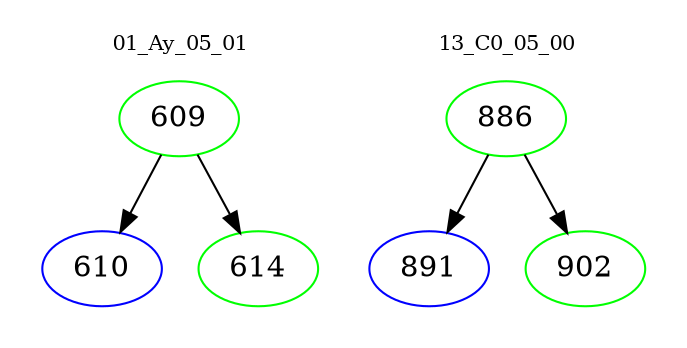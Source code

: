 digraph{
subgraph cluster_0 {
color = white
label = "01_Ay_05_01";
fontsize=10;
T0_609 [label="609", color="green"]
T0_609 -> T0_610 [color="black"]
T0_610 [label="610", color="blue"]
T0_609 -> T0_614 [color="black"]
T0_614 [label="614", color="green"]
}
subgraph cluster_1 {
color = white
label = "13_C0_05_00";
fontsize=10;
T1_886 [label="886", color="green"]
T1_886 -> T1_891 [color="black"]
T1_891 [label="891", color="blue"]
T1_886 -> T1_902 [color="black"]
T1_902 [label="902", color="green"]
}
}
